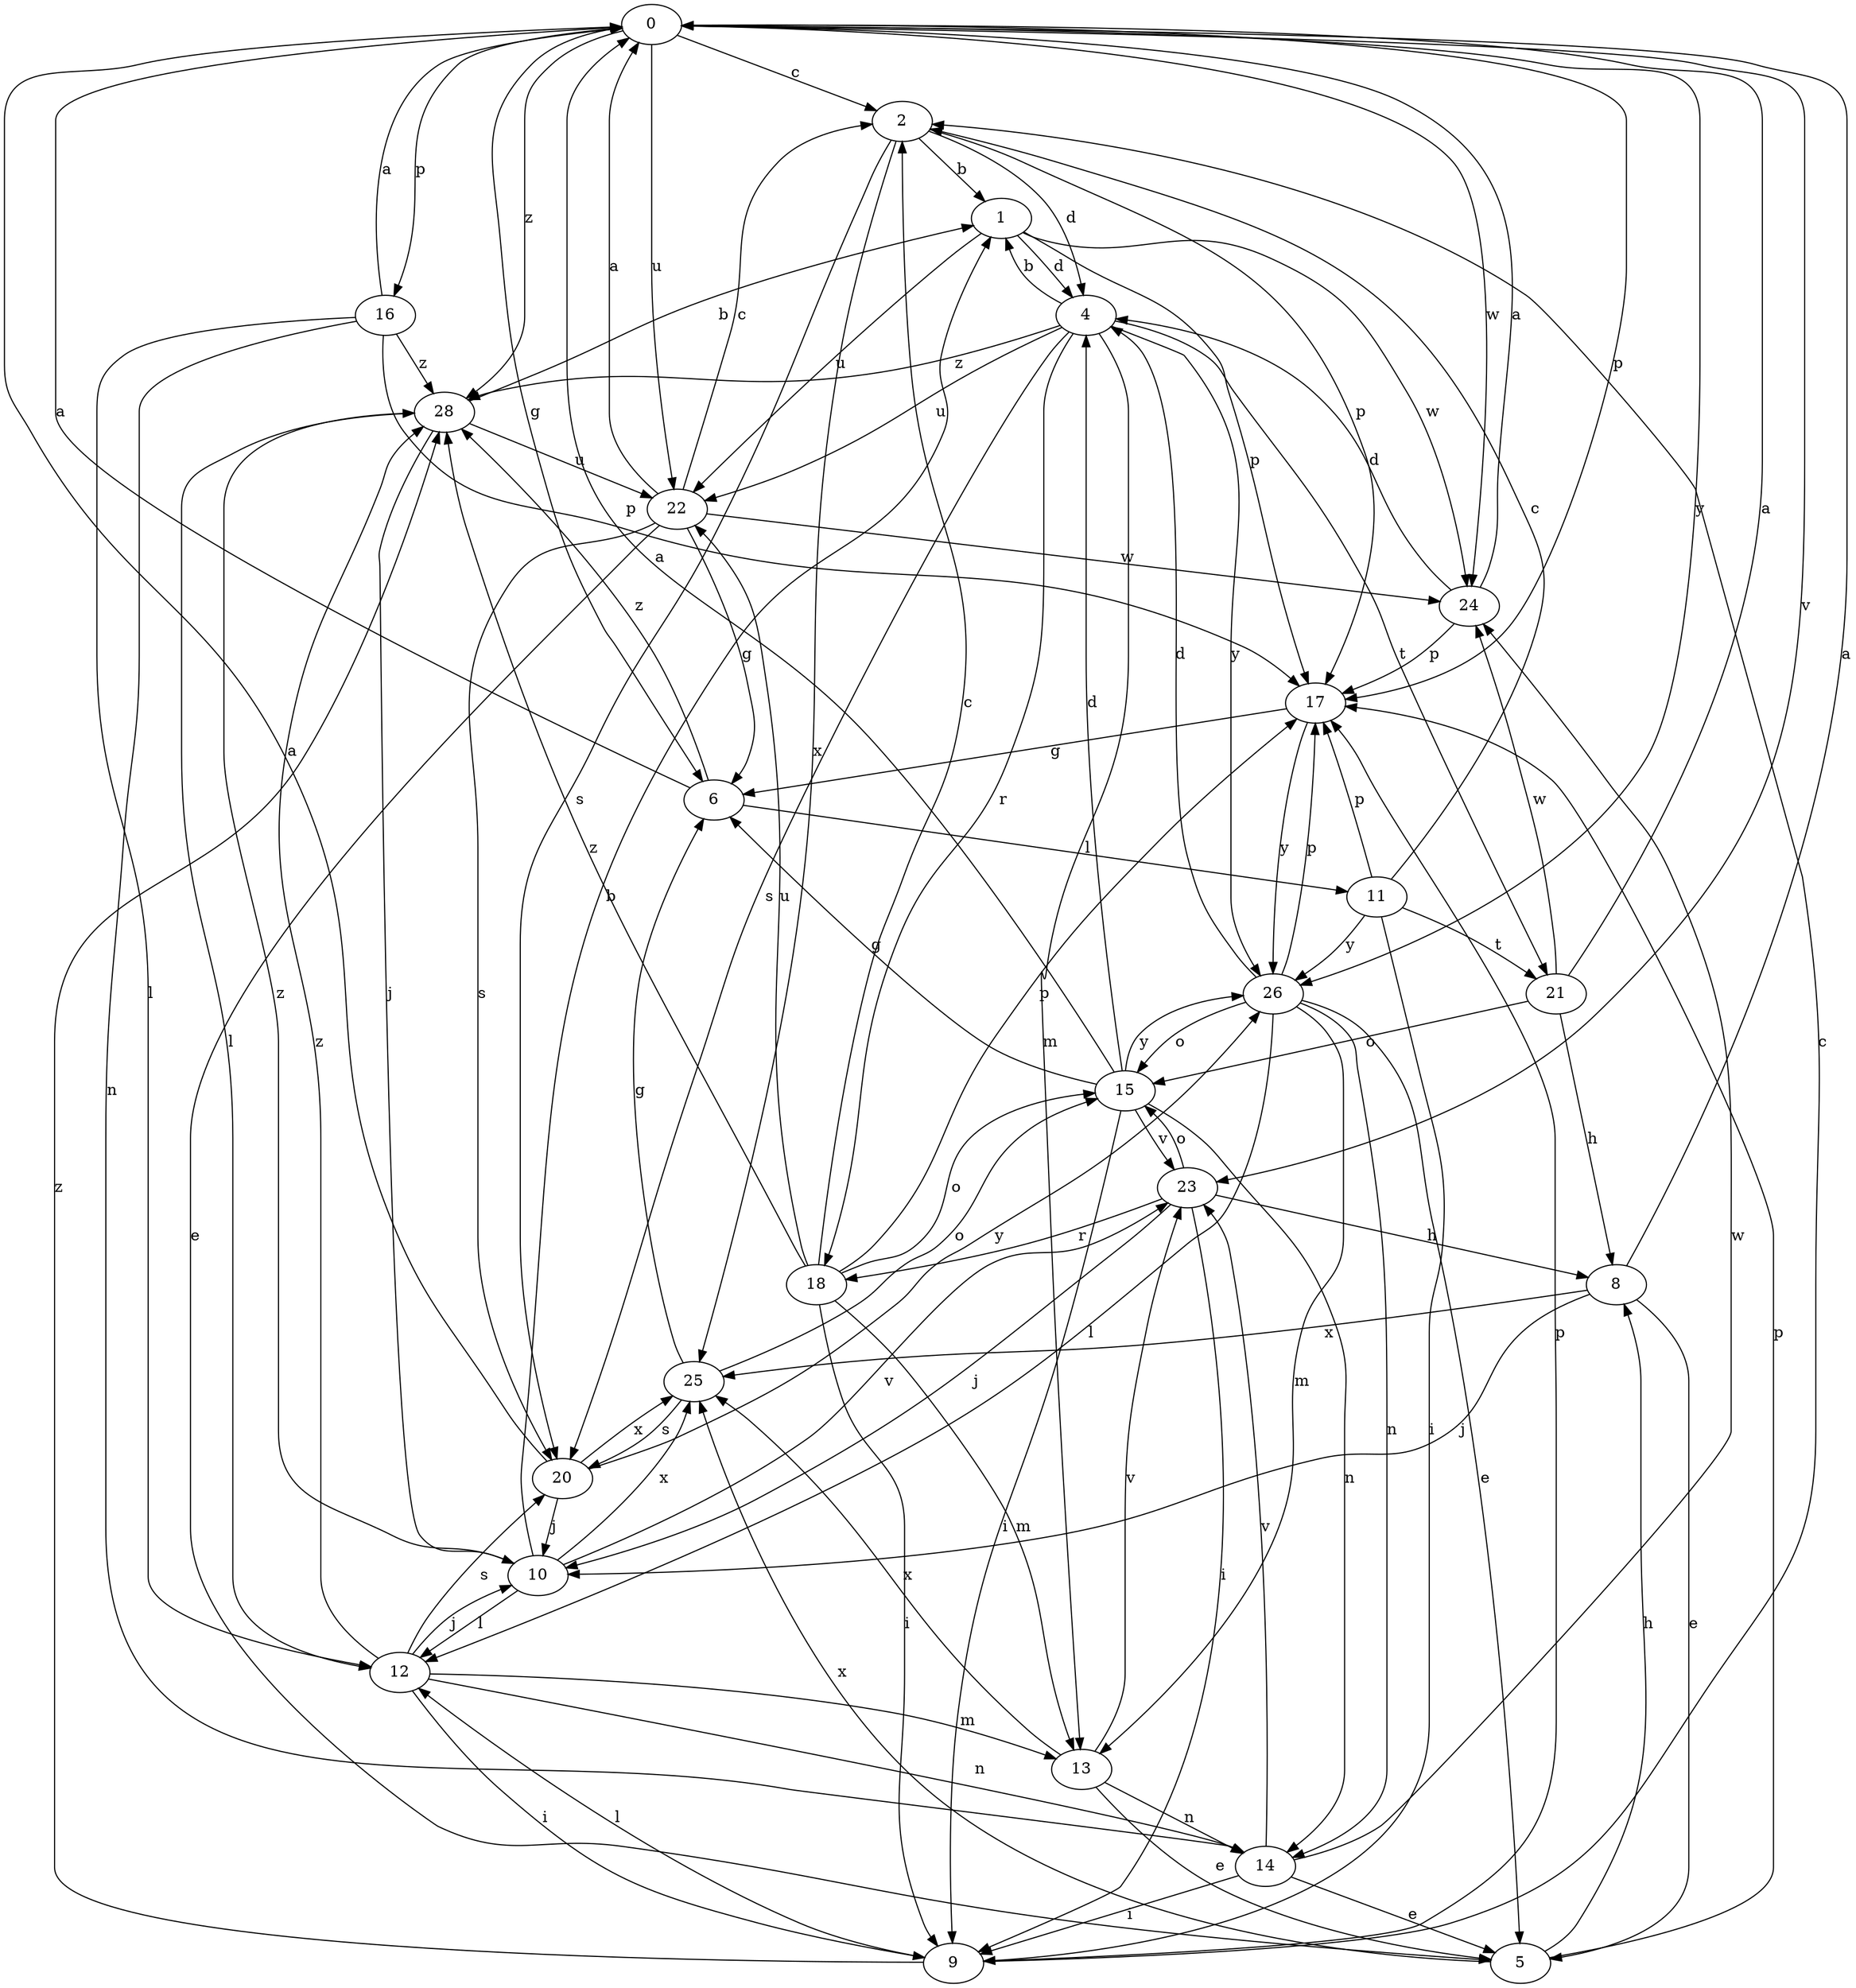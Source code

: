 strict digraph  {
0;
1;
2;
4;
5;
6;
8;
9;
10;
11;
12;
13;
14;
15;
16;
17;
18;
20;
21;
22;
23;
24;
25;
26;
28;
0 -> 2  [label=c];
0 -> 6  [label=g];
0 -> 16  [label=p];
0 -> 17  [label=p];
0 -> 22  [label=u];
0 -> 23  [label=v];
0 -> 24  [label=w];
0 -> 26  [label=y];
0 -> 28  [label=z];
1 -> 4  [label=d];
1 -> 17  [label=p];
1 -> 22  [label=u];
1 -> 24  [label=w];
2 -> 1  [label=b];
2 -> 4  [label=d];
2 -> 17  [label=p];
2 -> 20  [label=s];
2 -> 25  [label=x];
4 -> 1  [label=b];
4 -> 13  [label=m];
4 -> 18  [label=r];
4 -> 20  [label=s];
4 -> 21  [label=t];
4 -> 22  [label=u];
4 -> 26  [label=y];
4 -> 28  [label=z];
5 -> 8  [label=h];
5 -> 17  [label=p];
5 -> 25  [label=x];
6 -> 0  [label=a];
6 -> 11  [label=l];
6 -> 28  [label=z];
8 -> 0  [label=a];
8 -> 5  [label=e];
8 -> 10  [label=j];
8 -> 25  [label=x];
9 -> 2  [label=c];
9 -> 12  [label=l];
9 -> 17  [label=p];
9 -> 28  [label=z];
10 -> 1  [label=b];
10 -> 12  [label=l];
10 -> 23  [label=v];
10 -> 25  [label=x];
10 -> 28  [label=z];
11 -> 2  [label=c];
11 -> 9  [label=i];
11 -> 17  [label=p];
11 -> 21  [label=t];
11 -> 26  [label=y];
12 -> 9  [label=i];
12 -> 10  [label=j];
12 -> 13  [label=m];
12 -> 14  [label=n];
12 -> 20  [label=s];
12 -> 28  [label=z];
13 -> 5  [label=e];
13 -> 14  [label=n];
13 -> 23  [label=v];
13 -> 25  [label=x];
14 -> 5  [label=e];
14 -> 9  [label=i];
14 -> 23  [label=v];
14 -> 24  [label=w];
15 -> 0  [label=a];
15 -> 4  [label=d];
15 -> 6  [label=g];
15 -> 9  [label=i];
15 -> 14  [label=n];
15 -> 23  [label=v];
15 -> 26  [label=y];
16 -> 0  [label=a];
16 -> 12  [label=l];
16 -> 14  [label=n];
16 -> 17  [label=p];
16 -> 28  [label=z];
17 -> 6  [label=g];
17 -> 26  [label=y];
18 -> 2  [label=c];
18 -> 9  [label=i];
18 -> 13  [label=m];
18 -> 15  [label=o];
18 -> 17  [label=p];
18 -> 22  [label=u];
18 -> 28  [label=z];
20 -> 0  [label=a];
20 -> 10  [label=j];
20 -> 25  [label=x];
20 -> 26  [label=y];
21 -> 0  [label=a];
21 -> 8  [label=h];
21 -> 15  [label=o];
21 -> 24  [label=w];
22 -> 0  [label=a];
22 -> 2  [label=c];
22 -> 5  [label=e];
22 -> 6  [label=g];
22 -> 20  [label=s];
22 -> 24  [label=w];
23 -> 8  [label=h];
23 -> 9  [label=i];
23 -> 10  [label=j];
23 -> 15  [label=o];
23 -> 18  [label=r];
24 -> 0  [label=a];
24 -> 4  [label=d];
24 -> 17  [label=p];
25 -> 6  [label=g];
25 -> 15  [label=o];
25 -> 20  [label=s];
26 -> 4  [label=d];
26 -> 5  [label=e];
26 -> 12  [label=l];
26 -> 13  [label=m];
26 -> 14  [label=n];
26 -> 15  [label=o];
26 -> 17  [label=p];
28 -> 1  [label=b];
28 -> 10  [label=j];
28 -> 12  [label=l];
28 -> 22  [label=u];
}
